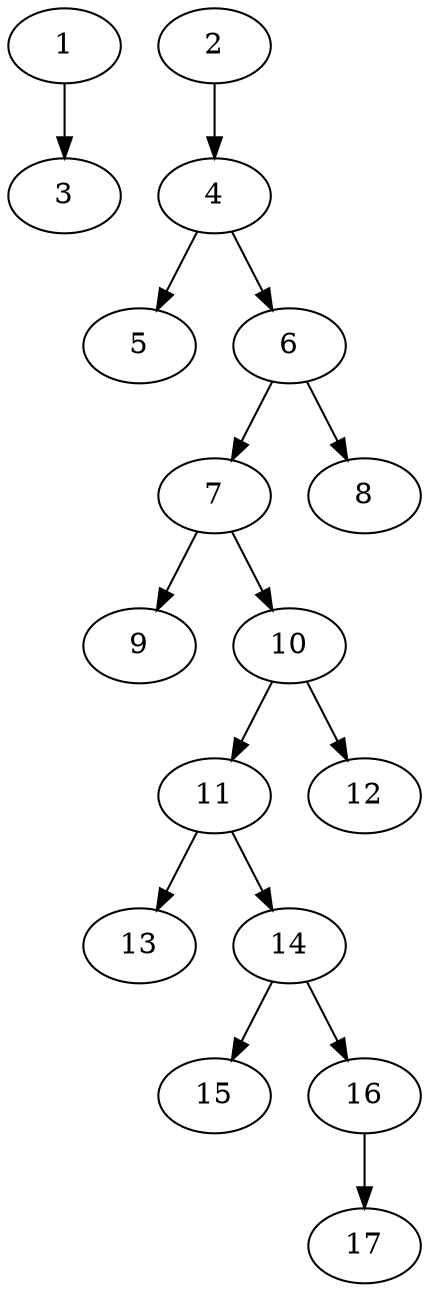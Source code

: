 // DAG (tier=1-easy, mode=compute, n=17, ccr=0.255, fat=0.377, density=0.261, regular=0.696, jump=0.063, mindata=262144, maxdata=2097152)
// DAG automatically generated by daggen at Sun Aug 24 16:33:32 2025
// /home/ermia/Project/Environments/daggen/bin/daggen --dot --ccr 0.255 --fat 0.377 --regular 0.696 --density 0.261 --jump 0.063 --mindata 262144 --maxdata 2097152 -n 17 
digraph G {
  1 [size="325213530675751", alpha="0.05", expect_size="162606765337875"]
  1 -> 3 [size ="11502803222528"]
  2 [size="1732981419103223808", alpha="0.17", expect_size="866490709551611904"]
  2 -> 4 [size ="11542129016832"]
  3 [size="8035380028332048384", alpha="0.19", expect_size="4017690014166024192"]
  4 [size="793241014591553536", alpha="0.10", expect_size="396620507295776768"]
  4 -> 5 [size ="6855304675328"]
  4 -> 6 [size ="6855304675328"]
  5 [size="8301458866615288", alpha="0.01", expect_size="4150729433307644"]
  6 [size="1180154758359416832", alpha="0.03", expect_size="590077379179708416"]
  6 -> 7 [size ="8934068846592"]
  6 -> 8 [size ="8934068846592"]
  7 [size="20628466352495104", alpha="0.07", expect_size="10314233176247552"]
  7 -> 9 [size ="17010217975808"]
  7 -> 10 [size ="17010217975808"]
  8 [size="30455487057962", alpha="0.11", expect_size="15227743528981"]
  9 [size="1230206486521264", alpha="0.07", expect_size="615103243260632"]
  10 [size="107691493353756", alpha="0.02", expect_size="53845746676878"]
  10 -> 11 [size ="2383111258112"]
  10 -> 12 [size ="2383111258112"]
  11 [size="43329355585159168", alpha="0.08", expect_size="21664677792579584"]
  11 -> 13 [size ="986911342592"]
  11 -> 14 [size ="986911342592"]
  12 [size="185566177951796", alpha="0.01", expect_size="92783088975898"]
  13 [size="1154778091022322", alpha="0.04", expect_size="577389045511161"]
  14 [size="32865235392691692", alpha="0.06", expect_size="16432617696345846"]
  14 -> 15 [size ="16021603745792"]
  14 -> 16 [size ="16021603745792"]
  15 [size="138284659376128000", alpha="0.04", expect_size="69142329688064000"]
  16 [size="28159976894843040", alpha="0.08", expect_size="14079988447421520"]
  16 -> 17 [size ="14307911794688"]
  17 [size="353659258042809", alpha="0.12", expect_size="176829629021404"]
}
